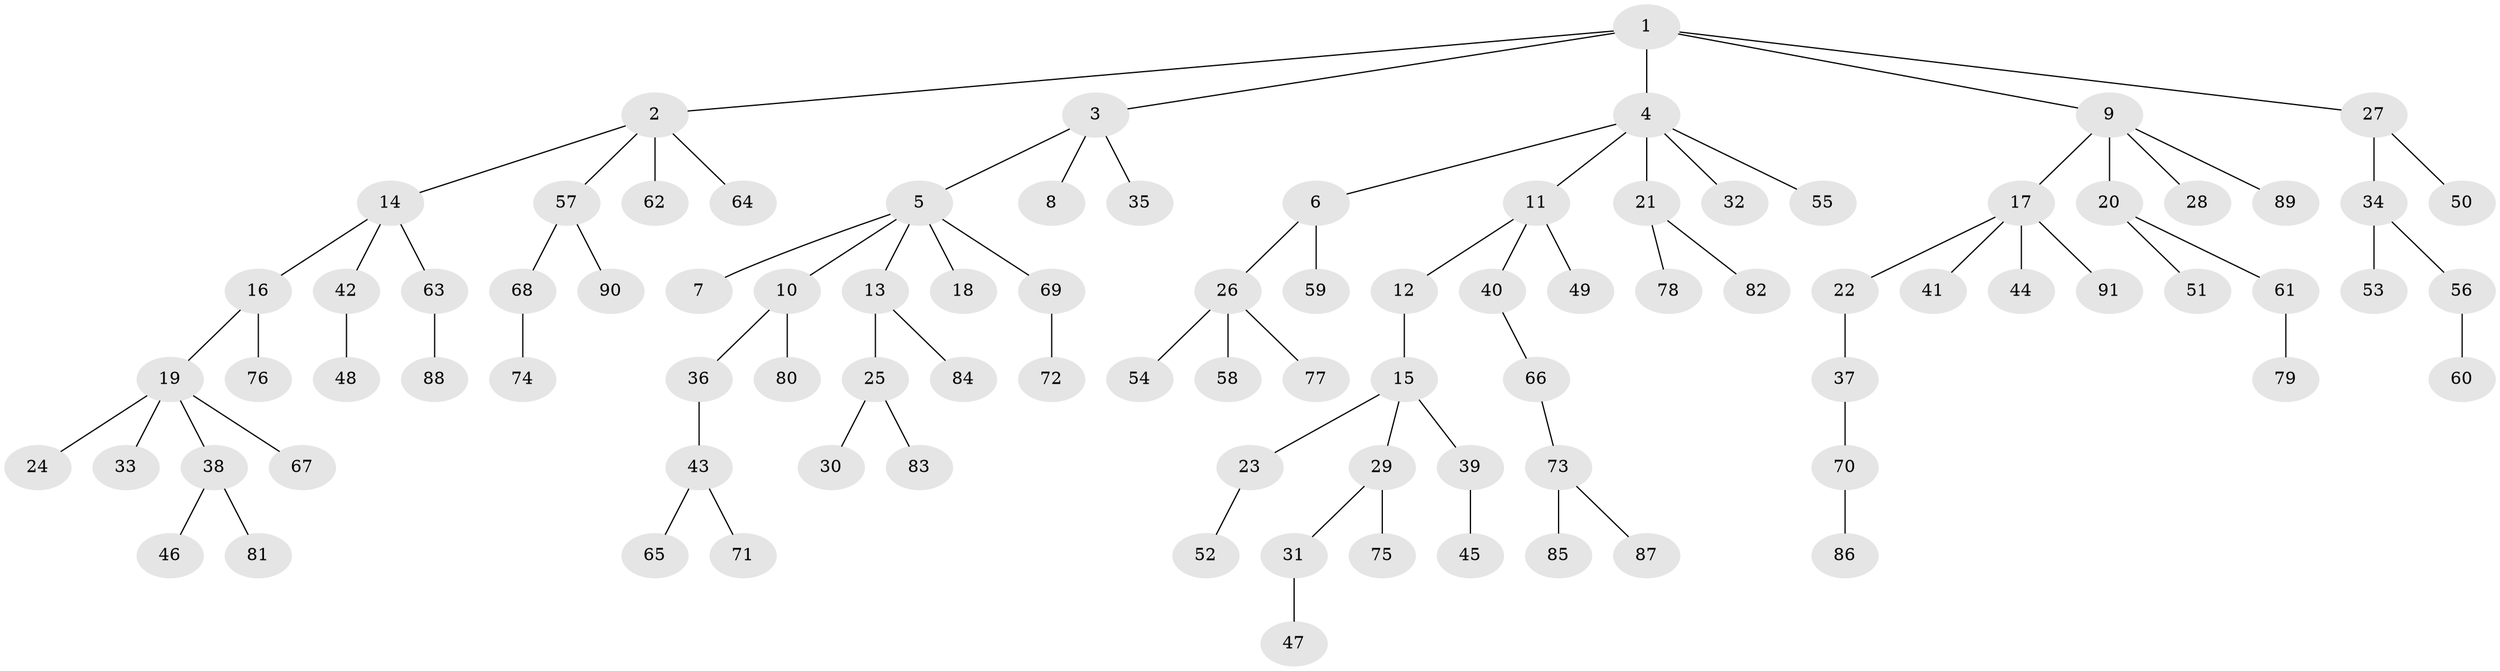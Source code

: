 // Generated by graph-tools (version 1.1) at 2025/52/03/09/25 04:52:50]
// undirected, 91 vertices, 90 edges
graph export_dot {
graph [start="1"]
  node [color=gray90,style=filled];
  1;
  2;
  3;
  4;
  5;
  6;
  7;
  8;
  9;
  10;
  11;
  12;
  13;
  14;
  15;
  16;
  17;
  18;
  19;
  20;
  21;
  22;
  23;
  24;
  25;
  26;
  27;
  28;
  29;
  30;
  31;
  32;
  33;
  34;
  35;
  36;
  37;
  38;
  39;
  40;
  41;
  42;
  43;
  44;
  45;
  46;
  47;
  48;
  49;
  50;
  51;
  52;
  53;
  54;
  55;
  56;
  57;
  58;
  59;
  60;
  61;
  62;
  63;
  64;
  65;
  66;
  67;
  68;
  69;
  70;
  71;
  72;
  73;
  74;
  75;
  76;
  77;
  78;
  79;
  80;
  81;
  82;
  83;
  84;
  85;
  86;
  87;
  88;
  89;
  90;
  91;
  1 -- 2;
  1 -- 3;
  1 -- 4;
  1 -- 9;
  1 -- 27;
  2 -- 14;
  2 -- 57;
  2 -- 62;
  2 -- 64;
  3 -- 5;
  3 -- 8;
  3 -- 35;
  4 -- 6;
  4 -- 11;
  4 -- 21;
  4 -- 32;
  4 -- 55;
  5 -- 7;
  5 -- 10;
  5 -- 13;
  5 -- 18;
  5 -- 69;
  6 -- 26;
  6 -- 59;
  9 -- 17;
  9 -- 20;
  9 -- 28;
  9 -- 89;
  10 -- 36;
  10 -- 80;
  11 -- 12;
  11 -- 40;
  11 -- 49;
  12 -- 15;
  13 -- 25;
  13 -- 84;
  14 -- 16;
  14 -- 42;
  14 -- 63;
  15 -- 23;
  15 -- 29;
  15 -- 39;
  16 -- 19;
  16 -- 76;
  17 -- 22;
  17 -- 41;
  17 -- 44;
  17 -- 91;
  19 -- 24;
  19 -- 33;
  19 -- 38;
  19 -- 67;
  20 -- 51;
  20 -- 61;
  21 -- 78;
  21 -- 82;
  22 -- 37;
  23 -- 52;
  25 -- 30;
  25 -- 83;
  26 -- 54;
  26 -- 58;
  26 -- 77;
  27 -- 34;
  27 -- 50;
  29 -- 31;
  29 -- 75;
  31 -- 47;
  34 -- 53;
  34 -- 56;
  36 -- 43;
  37 -- 70;
  38 -- 46;
  38 -- 81;
  39 -- 45;
  40 -- 66;
  42 -- 48;
  43 -- 65;
  43 -- 71;
  56 -- 60;
  57 -- 68;
  57 -- 90;
  61 -- 79;
  63 -- 88;
  66 -- 73;
  68 -- 74;
  69 -- 72;
  70 -- 86;
  73 -- 85;
  73 -- 87;
}

